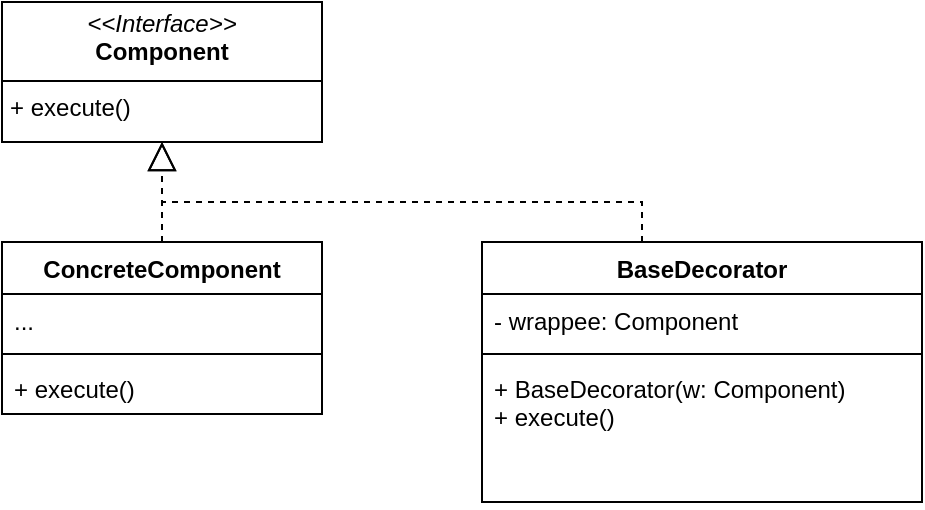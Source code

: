 <mxfile version="24.8.0">
  <diagram name="第 1 页" id="S5pGlmbsO3CV7hcOUFXd">
    <mxGraphModel dx="823" dy="543" grid="1" gridSize="10" guides="1" tooltips="1" connect="1" arrows="1" fold="1" page="1" pageScale="1" pageWidth="850" pageHeight="1100" math="0" shadow="0">
      <root>
        <mxCell id="0" />
        <mxCell id="1" parent="0" />
        <mxCell id="2rkfp9FEgAKgRCf9g2w9-1" value="&lt;p style=&quot;margin:0px;margin-top:4px;text-align:center;&quot;&gt;&lt;i&gt;&amp;lt;&amp;lt;Interface&amp;gt;&amp;gt;&lt;/i&gt;&lt;br&gt;&lt;b&gt;Component&lt;/b&gt;&lt;/p&gt;&lt;hr size=&quot;1&quot; style=&quot;border-style:solid;&quot;&gt;&lt;p style=&quot;margin:0px;margin-left:4px;&quot;&gt;+ execute()&lt;/p&gt;&lt;p style=&quot;margin:0px;margin-left:4px;&quot;&gt;&lt;br&gt;&lt;/p&gt;" style="verticalAlign=top;align=left;overflow=fill;html=1;whiteSpace=wrap;" vertex="1" parent="1">
          <mxGeometry x="80" y="80" width="160" height="70" as="geometry" />
        </mxCell>
        <mxCell id="2rkfp9FEgAKgRCf9g2w9-9" value="" style="edgeStyle=orthogonalEdgeStyle;rounded=0;orthogonalLoop=1;jettySize=auto;html=1;endArrow=block;endFill=0;dashed=1;endSize=12;" edge="1" parent="1" source="2rkfp9FEgAKgRCf9g2w9-4" target="2rkfp9FEgAKgRCf9g2w9-1">
          <mxGeometry relative="1" as="geometry" />
        </mxCell>
        <mxCell id="2rkfp9FEgAKgRCf9g2w9-4" value="ConcreteComponent" style="swimlane;fontStyle=1;align=center;verticalAlign=top;childLayout=stackLayout;horizontal=1;startSize=26;horizontalStack=0;resizeParent=1;resizeParentMax=0;resizeLast=0;collapsible=1;marginBottom=0;whiteSpace=wrap;html=1;" vertex="1" parent="1">
          <mxGeometry x="80" y="200" width="160" height="86" as="geometry" />
        </mxCell>
        <mxCell id="2rkfp9FEgAKgRCf9g2w9-5" value="..." style="text;strokeColor=none;fillColor=none;align=left;verticalAlign=top;spacingLeft=4;spacingRight=4;overflow=hidden;rotatable=0;points=[[0,0.5],[1,0.5]];portConstraint=eastwest;whiteSpace=wrap;html=1;" vertex="1" parent="2rkfp9FEgAKgRCf9g2w9-4">
          <mxGeometry y="26" width="160" height="26" as="geometry" />
        </mxCell>
        <mxCell id="2rkfp9FEgAKgRCf9g2w9-6" value="" style="line;strokeWidth=1;fillColor=none;align=left;verticalAlign=middle;spacingTop=-1;spacingLeft=3;spacingRight=3;rotatable=0;labelPosition=right;points=[];portConstraint=eastwest;strokeColor=inherit;" vertex="1" parent="2rkfp9FEgAKgRCf9g2w9-4">
          <mxGeometry y="52" width="160" height="8" as="geometry" />
        </mxCell>
        <mxCell id="2rkfp9FEgAKgRCf9g2w9-7" value="+ execute()" style="text;strokeColor=none;fillColor=none;align=left;verticalAlign=top;spacingLeft=4;spacingRight=4;overflow=hidden;rotatable=0;points=[[0,0.5],[1,0.5]];portConstraint=eastwest;whiteSpace=wrap;html=1;" vertex="1" parent="2rkfp9FEgAKgRCf9g2w9-4">
          <mxGeometry y="60" width="160" height="26" as="geometry" />
        </mxCell>
        <mxCell id="2rkfp9FEgAKgRCf9g2w9-10" value="BaseDecorator" style="swimlane;fontStyle=1;align=center;verticalAlign=top;childLayout=stackLayout;horizontal=1;startSize=26;horizontalStack=0;resizeParent=1;resizeParentMax=0;resizeLast=0;collapsible=1;marginBottom=0;whiteSpace=wrap;html=1;" vertex="1" parent="1">
          <mxGeometry x="320" y="200" width="220" height="130" as="geometry" />
        </mxCell>
        <mxCell id="2rkfp9FEgAKgRCf9g2w9-11" value="- wrappee: Component" style="text;strokeColor=none;fillColor=none;align=left;verticalAlign=top;spacingLeft=4;spacingRight=4;overflow=hidden;rotatable=0;points=[[0,0.5],[1,0.5]];portConstraint=eastwest;whiteSpace=wrap;html=1;" vertex="1" parent="2rkfp9FEgAKgRCf9g2w9-10">
          <mxGeometry y="26" width="220" height="26" as="geometry" />
        </mxCell>
        <mxCell id="2rkfp9FEgAKgRCf9g2w9-12" value="" style="line;strokeWidth=1;fillColor=none;align=left;verticalAlign=middle;spacingTop=-1;spacingLeft=3;spacingRight=3;rotatable=0;labelPosition=right;points=[];portConstraint=eastwest;strokeColor=inherit;" vertex="1" parent="2rkfp9FEgAKgRCf9g2w9-10">
          <mxGeometry y="52" width="220" height="8" as="geometry" />
        </mxCell>
        <mxCell id="2rkfp9FEgAKgRCf9g2w9-13" value="&lt;div&gt;+ BaseDecorator(w: Component)&lt;/div&gt;+ execute()" style="text;strokeColor=none;fillColor=none;align=left;verticalAlign=top;spacingLeft=4;spacingRight=4;overflow=hidden;rotatable=0;points=[[0,0.5],[1,0.5]];portConstraint=eastwest;whiteSpace=wrap;html=1;" vertex="1" parent="2rkfp9FEgAKgRCf9g2w9-10">
          <mxGeometry y="60" width="220" height="70" as="geometry" />
        </mxCell>
        <mxCell id="2rkfp9FEgAKgRCf9g2w9-15" value="" style="edgeStyle=orthogonalEdgeStyle;rounded=0;orthogonalLoop=1;jettySize=auto;html=1;endArrow=block;endFill=0;dashed=1;endSize=12;" edge="1" parent="1" source="2rkfp9FEgAKgRCf9g2w9-10" target="2rkfp9FEgAKgRCf9g2w9-1">
          <mxGeometry relative="1" as="geometry">
            <mxPoint x="170" y="210" as="sourcePoint" />
            <mxPoint x="170" y="160" as="targetPoint" />
            <Array as="points">
              <mxPoint x="400" y="180" />
              <mxPoint x="160" y="180" />
            </Array>
          </mxGeometry>
        </mxCell>
      </root>
    </mxGraphModel>
  </diagram>
</mxfile>
